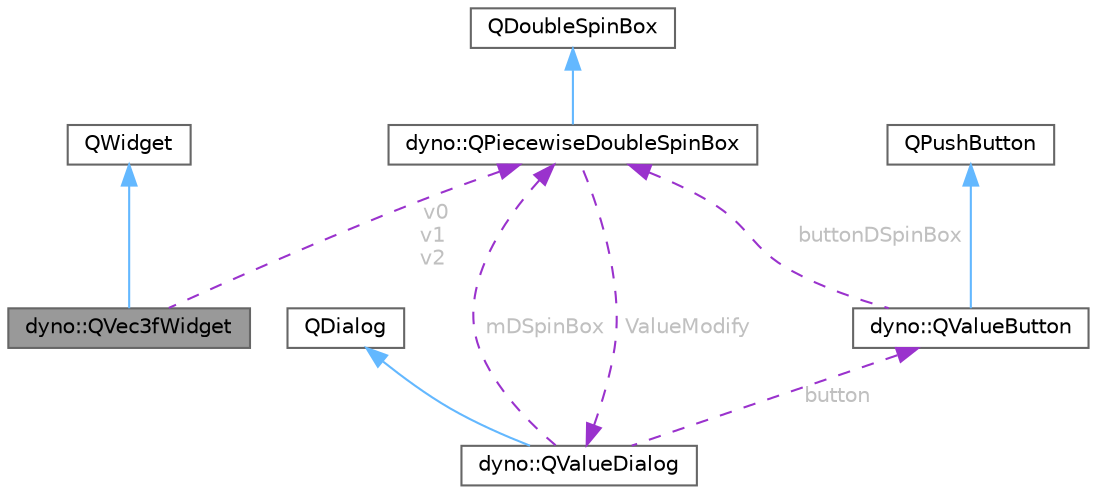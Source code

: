 digraph "dyno::QVec3fWidget"
{
 // LATEX_PDF_SIZE
  bgcolor="transparent";
  edge [fontname=Helvetica,fontsize=10,labelfontname=Helvetica,labelfontsize=10];
  node [fontname=Helvetica,fontsize=10,shape=box,height=0.2,width=0.4];
  Node1 [id="Node000001",label="dyno::QVec3fWidget",height=0.2,width=0.4,color="gray40", fillcolor="grey60", style="filled", fontcolor="black",tooltip=" "];
  Node2 -> Node1 [id="edge1_Node000001_Node000002",dir="back",color="steelblue1",style="solid",tooltip=" "];
  Node2 [id="Node000002",label="QWidget",height=0.2,width=0.4,color="gray40", fillcolor="white", style="filled",tooltip=" "];
  Node3 -> Node1 [id="edge2_Node000001_Node000003",dir="back",color="darkorchid3",style="dashed",tooltip=" ",label=" v0\nv1\nv2",fontcolor="grey" ];
  Node3 [id="Node000003",label="dyno::QPiecewiseDoubleSpinBox",height=0.2,width=0.4,color="gray40", fillcolor="white", style="filled",URL="$classdyno_1_1_q_piecewise_double_spin_box.html",tooltip=" "];
  Node4 -> Node3 [id="edge3_Node000003_Node000004",dir="back",color="steelblue1",style="solid",tooltip=" "];
  Node4 [id="Node000004",label="QDoubleSpinBox",height=0.2,width=0.4,color="gray40", fillcolor="white", style="filled",tooltip=" "];
  Node5 -> Node3 [id="edge4_Node000003_Node000005",dir="back",color="darkorchid3",style="dashed",tooltip=" ",label=" ValueModify",fontcolor="grey" ];
  Node5 [id="Node000005",label="dyno::QValueDialog",height=0.2,width=0.4,color="gray40", fillcolor="white", style="filled",URL="$classdyno_1_1_q_value_dialog.html",tooltip=" "];
  Node6 -> Node5 [id="edge5_Node000005_Node000006",dir="back",color="steelblue1",style="solid",tooltip=" "];
  Node6 [id="Node000006",label="QDialog",height=0.2,width=0.4,color="gray40", fillcolor="white", style="filled",tooltip=" "];
  Node7 -> Node5 [id="edge6_Node000005_Node000007",dir="back",color="darkorchid3",style="dashed",tooltip=" ",label=" button",fontcolor="grey" ];
  Node7 [id="Node000007",label="dyno::QValueButton",height=0.2,width=0.4,color="gray40", fillcolor="white", style="filled",URL="$classdyno_1_1_q_value_button.html",tooltip=" "];
  Node8 -> Node7 [id="edge7_Node000007_Node000008",dir="back",color="steelblue1",style="solid",tooltip=" "];
  Node8 [id="Node000008",label="QPushButton",height=0.2,width=0.4,color="gray40", fillcolor="white", style="filled",tooltip=" "];
  Node3 -> Node7 [id="edge8_Node000007_Node000003",dir="back",color="darkorchid3",style="dashed",tooltip=" ",label=" buttonDSpinBox",fontcolor="grey" ];
  Node3 -> Node5 [id="edge9_Node000005_Node000003",dir="back",color="darkorchid3",style="dashed",tooltip=" ",label=" mDSpinBox",fontcolor="grey" ];
}
